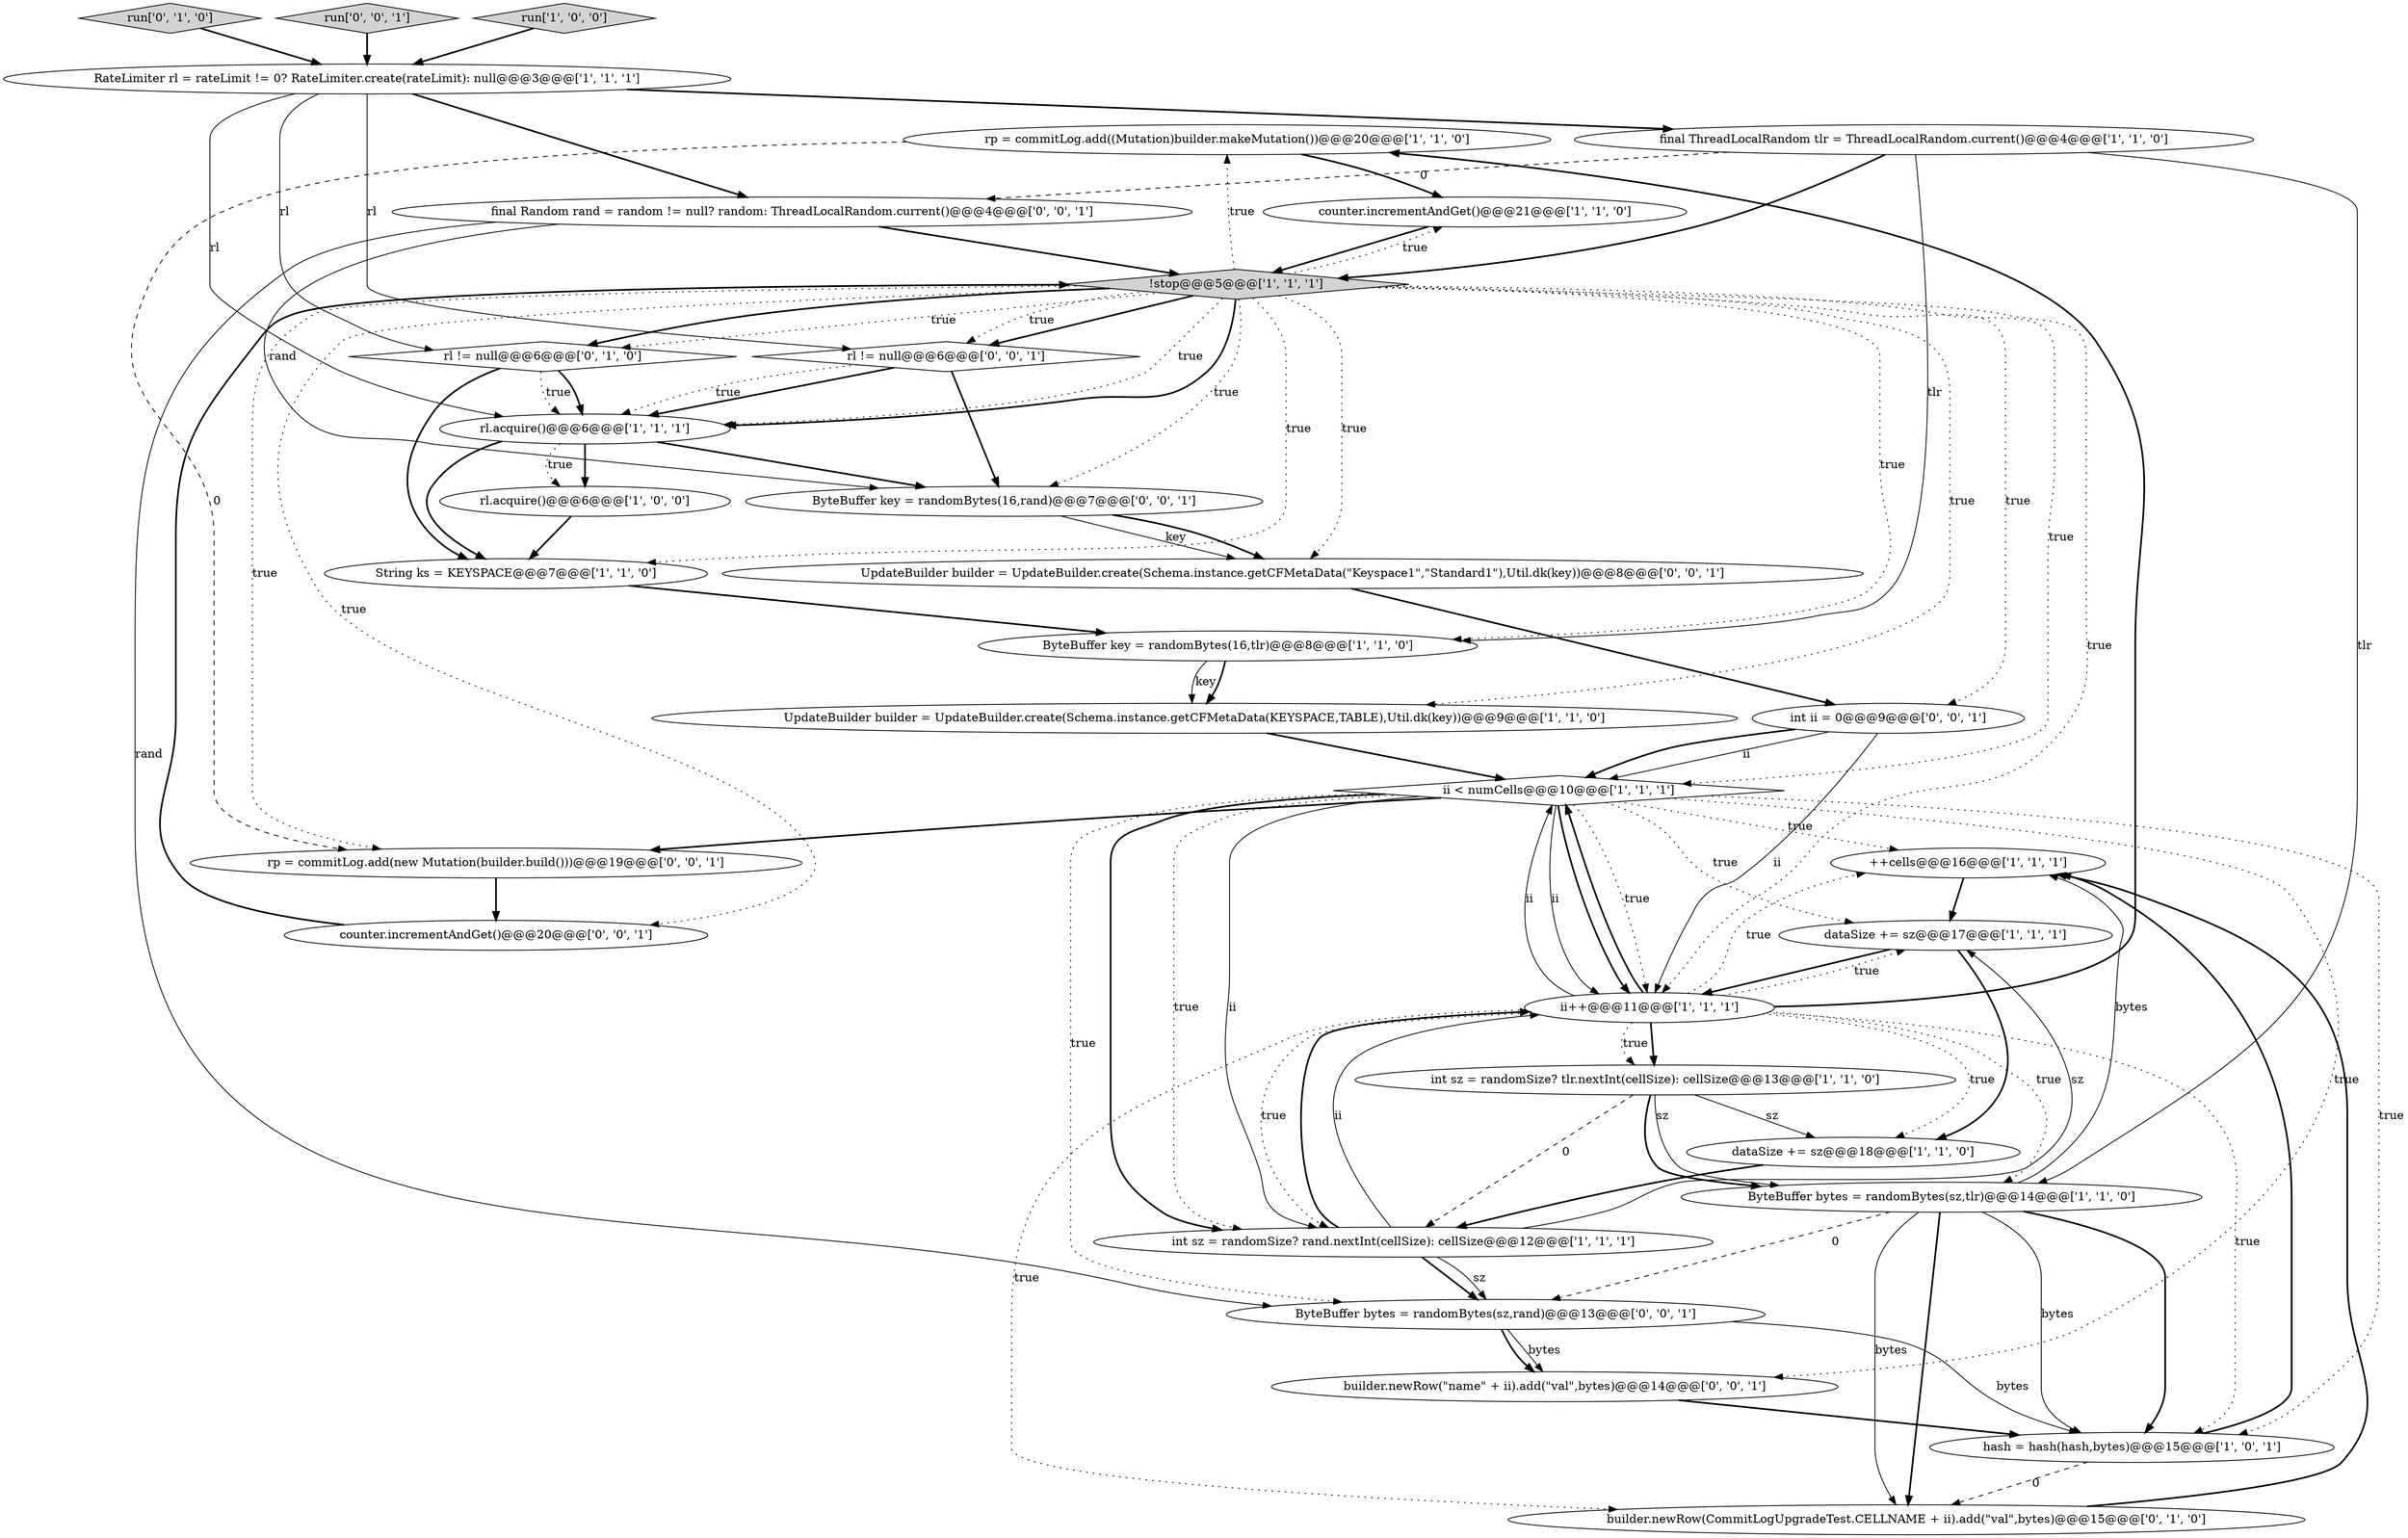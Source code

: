 digraph {
3 [style = filled, label = "rp = commitLog.add((Mutation)builder.makeMutation())@@@20@@@['1', '1', '0']", fillcolor = white, shape = ellipse image = "AAA0AAABBB1BBB"];
20 [style = filled, label = "run['0', '1', '0']", fillcolor = lightgray, shape = diamond image = "AAA0AAABBB2BBB"];
1 [style = filled, label = "ByteBuffer key = randomBytes(16,tlr)@@@8@@@['1', '1', '0']", fillcolor = white, shape = ellipse image = "AAA0AAABBB1BBB"];
7 [style = filled, label = "ByteBuffer bytes = randomBytes(sz,tlr)@@@14@@@['1', '1', '0']", fillcolor = white, shape = ellipse image = "AAA0AAABBB1BBB"];
8 [style = filled, label = "++cells@@@16@@@['1', '1', '1']", fillcolor = white, shape = ellipse image = "AAA0AAABBB1BBB"];
9 [style = filled, label = "RateLimiter rl = rateLimit != 0? RateLimiter.create(rateLimit): null@@@3@@@['1', '1', '1']", fillcolor = white, shape = ellipse image = "AAA0AAABBB1BBB"];
30 [style = filled, label = "int ii = 0@@@9@@@['0', '0', '1']", fillcolor = white, shape = ellipse image = "AAA0AAABBB3BBB"];
18 [style = filled, label = "rl.acquire()@@@6@@@['1', '1', '1']", fillcolor = white, shape = ellipse image = "AAA0AAABBB1BBB"];
25 [style = filled, label = "run['0', '0', '1']", fillcolor = lightgray, shape = diamond image = "AAA0AAABBB3BBB"];
4 [style = filled, label = "String ks = KEYSPACE@@@7@@@['1', '1', '0']", fillcolor = white, shape = ellipse image = "AAA0AAABBB1BBB"];
11 [style = filled, label = "rl.acquire()@@@6@@@['1', '0', '0']", fillcolor = white, shape = ellipse image = "AAA0AAABBB1BBB"];
31 [style = filled, label = "counter.incrementAndGet()@@@20@@@['0', '0', '1']", fillcolor = white, shape = ellipse image = "AAA0AAABBB3BBB"];
23 [style = filled, label = "UpdateBuilder builder = UpdateBuilder.create(Schema.instance.getCFMetaData(\"Keyspace1\",\"Standard1\"),Util.dk(key))@@@8@@@['0', '0', '1']", fillcolor = white, shape = ellipse image = "AAA0AAABBB3BBB"];
22 [style = filled, label = "rl != null@@@6@@@['0', '1', '0']", fillcolor = white, shape = diamond image = "AAA0AAABBB2BBB"];
21 [style = filled, label = "builder.newRow(CommitLogUpgradeTest.CELLNAME + ii).add(\"val\",bytes)@@@15@@@['0', '1', '0']", fillcolor = white, shape = ellipse image = "AAA1AAABBB2BBB"];
29 [style = filled, label = "rl != null@@@6@@@['0', '0', '1']", fillcolor = white, shape = diamond image = "AAA0AAABBB3BBB"];
15 [style = filled, label = "ii < numCells@@@10@@@['1', '1', '1']", fillcolor = white, shape = diamond image = "AAA0AAABBB1BBB"];
13 [style = filled, label = "ii++@@@11@@@['1', '1', '1']", fillcolor = white, shape = ellipse image = "AAA0AAABBB1BBB"];
5 [style = filled, label = "int sz = randomSize? rand.nextInt(cellSize): cellSize@@@12@@@['1', '1', '1']", fillcolor = white, shape = ellipse image = "AAA0AAABBB1BBB"];
24 [style = filled, label = "ByteBuffer bytes = randomBytes(sz,rand)@@@13@@@['0', '0', '1']", fillcolor = white, shape = ellipse image = "AAA0AAABBB3BBB"];
6 [style = filled, label = "run['1', '0', '0']", fillcolor = lightgray, shape = diamond image = "AAA0AAABBB1BBB"];
19 [style = filled, label = "dataSize += sz@@@18@@@['1', '1', '0']", fillcolor = white, shape = ellipse image = "AAA0AAABBB1BBB"];
0 [style = filled, label = "final ThreadLocalRandom tlr = ThreadLocalRandom.current()@@@4@@@['1', '1', '0']", fillcolor = white, shape = ellipse image = "AAA0AAABBB1BBB"];
10 [style = filled, label = "counter.incrementAndGet()@@@21@@@['1', '1', '0']", fillcolor = white, shape = ellipse image = "AAA0AAABBB1BBB"];
14 [style = filled, label = "UpdateBuilder builder = UpdateBuilder.create(Schema.instance.getCFMetaData(KEYSPACE,TABLE),Util.dk(key))@@@9@@@['1', '1', '0']", fillcolor = white, shape = ellipse image = "AAA0AAABBB1BBB"];
16 [style = filled, label = "hash = hash(hash,bytes)@@@15@@@['1', '0', '1']", fillcolor = white, shape = ellipse image = "AAA0AAABBB1BBB"];
26 [style = filled, label = "final Random rand = random != null? random: ThreadLocalRandom.current()@@@4@@@['0', '0', '1']", fillcolor = white, shape = ellipse image = "AAA0AAABBB3BBB"];
12 [style = filled, label = "int sz = randomSize? tlr.nextInt(cellSize): cellSize@@@13@@@['1', '1', '0']", fillcolor = white, shape = ellipse image = "AAA0AAABBB1BBB"];
2 [style = filled, label = "dataSize += sz@@@17@@@['1', '1', '1']", fillcolor = white, shape = ellipse image = "AAA0AAABBB1BBB"];
17 [style = filled, label = "!stop@@@5@@@['1', '1', '1']", fillcolor = lightgray, shape = diamond image = "AAA0AAABBB1BBB"];
32 [style = filled, label = "rp = commitLog.add(new Mutation(builder.build()))@@@19@@@['0', '0', '1']", fillcolor = white, shape = ellipse image = "AAA0AAABBB3BBB"];
27 [style = filled, label = "ByteBuffer key = randomBytes(16,rand)@@@7@@@['0', '0', '1']", fillcolor = white, shape = ellipse image = "AAA0AAABBB3BBB"];
28 [style = filled, label = "builder.newRow(\"name\" + ii).add(\"val\",bytes)@@@14@@@['0', '0', '1']", fillcolor = white, shape = ellipse image = "AAA0AAABBB3BBB"];
23->30 [style = bold, label=""];
13->15 [style = solid, label="ii"];
3->10 [style = bold, label=""];
11->4 [style = bold, label=""];
26->17 [style = bold, label=""];
28->16 [style = bold, label=""];
26->24 [style = solid, label="rand"];
3->32 [style = dashed, label="0"];
1->14 [style = solid, label="key"];
9->29 [style = solid, label="rl"];
17->4 [style = dotted, label="true"];
5->13 [style = bold, label=""];
18->11 [style = dotted, label="true"];
15->13 [style = solid, label="ii"];
13->12 [style = bold, label=""];
17->15 [style = dotted, label="true"];
15->2 [style = dotted, label="true"];
7->16 [style = solid, label="bytes"];
15->13 [style = bold, label=""];
0->7 [style = solid, label="tlr"];
9->26 [style = bold, label=""];
17->22 [style = bold, label=""];
9->22 [style = solid, label="rl"];
17->3 [style = dotted, label="true"];
22->18 [style = dotted, label="true"];
13->12 [style = dotted, label="true"];
17->18 [style = dotted, label="true"];
15->13 [style = dotted, label="true"];
10->17 [style = bold, label=""];
19->5 [style = bold, label=""];
17->1 [style = dotted, label="true"];
15->28 [style = dotted, label="true"];
7->16 [style = bold, label=""];
16->8 [style = bold, label=""];
17->13 [style = dotted, label="true"];
13->16 [style = dotted, label="true"];
21->8 [style = bold, label=""];
1->14 [style = bold, label=""];
4->1 [style = bold, label=""];
0->1 [style = solid, label="tlr"];
8->2 [style = bold, label=""];
31->17 [style = bold, label=""];
9->18 [style = solid, label="rl"];
5->24 [style = bold, label=""];
13->19 [style = dotted, label="true"];
15->5 [style = bold, label=""];
0->17 [style = bold, label=""];
25->9 [style = bold, label=""];
17->30 [style = dotted, label="true"];
17->22 [style = dotted, label="true"];
15->32 [style = bold, label=""];
30->13 [style = solid, label="ii"];
18->27 [style = bold, label=""];
5->2 [style = solid, label="sz"];
17->29 [style = dotted, label="true"];
5->13 [style = solid, label="ii"];
29->27 [style = bold, label=""];
13->15 [style = bold, label=""];
0->26 [style = dashed, label="0"];
17->14 [style = dotted, label="true"];
12->19 [style = solid, label="sz"];
7->24 [style = dashed, label="0"];
2->13 [style = bold, label=""];
12->7 [style = solid, label="sz"];
9->0 [style = bold, label=""];
24->28 [style = solid, label="bytes"];
7->8 [style = solid, label="bytes"];
2->19 [style = bold, label=""];
15->5 [style = dotted, label="true"];
17->10 [style = dotted, label="true"];
15->5 [style = solid, label="ii"];
24->16 [style = solid, label="bytes"];
22->18 [style = bold, label=""];
13->3 [style = bold, label=""];
15->16 [style = dotted, label="true"];
27->23 [style = solid, label="key"];
20->9 [style = bold, label=""];
26->27 [style = solid, label="rand"];
29->18 [style = bold, label=""];
14->15 [style = bold, label=""];
16->21 [style = dashed, label="0"];
17->29 [style = bold, label=""];
18->11 [style = bold, label=""];
15->24 [style = dotted, label="true"];
12->7 [style = bold, label=""];
13->21 [style = dotted, label="true"];
30->15 [style = bold, label=""];
12->5 [style = dashed, label="0"];
17->23 [style = dotted, label="true"];
17->31 [style = dotted, label="true"];
27->23 [style = bold, label=""];
13->8 [style = dotted, label="true"];
7->21 [style = bold, label=""];
17->32 [style = dotted, label="true"];
6->9 [style = bold, label=""];
15->8 [style = dotted, label="true"];
13->2 [style = dotted, label="true"];
29->18 [style = dotted, label="true"];
32->31 [style = bold, label=""];
22->4 [style = bold, label=""];
17->27 [style = dotted, label="true"];
7->21 [style = solid, label="bytes"];
13->5 [style = dotted, label="true"];
24->28 [style = bold, label=""];
30->15 [style = solid, label="ii"];
13->7 [style = dotted, label="true"];
5->24 [style = solid, label="sz"];
18->4 [style = bold, label=""];
17->18 [style = bold, label=""];
}
